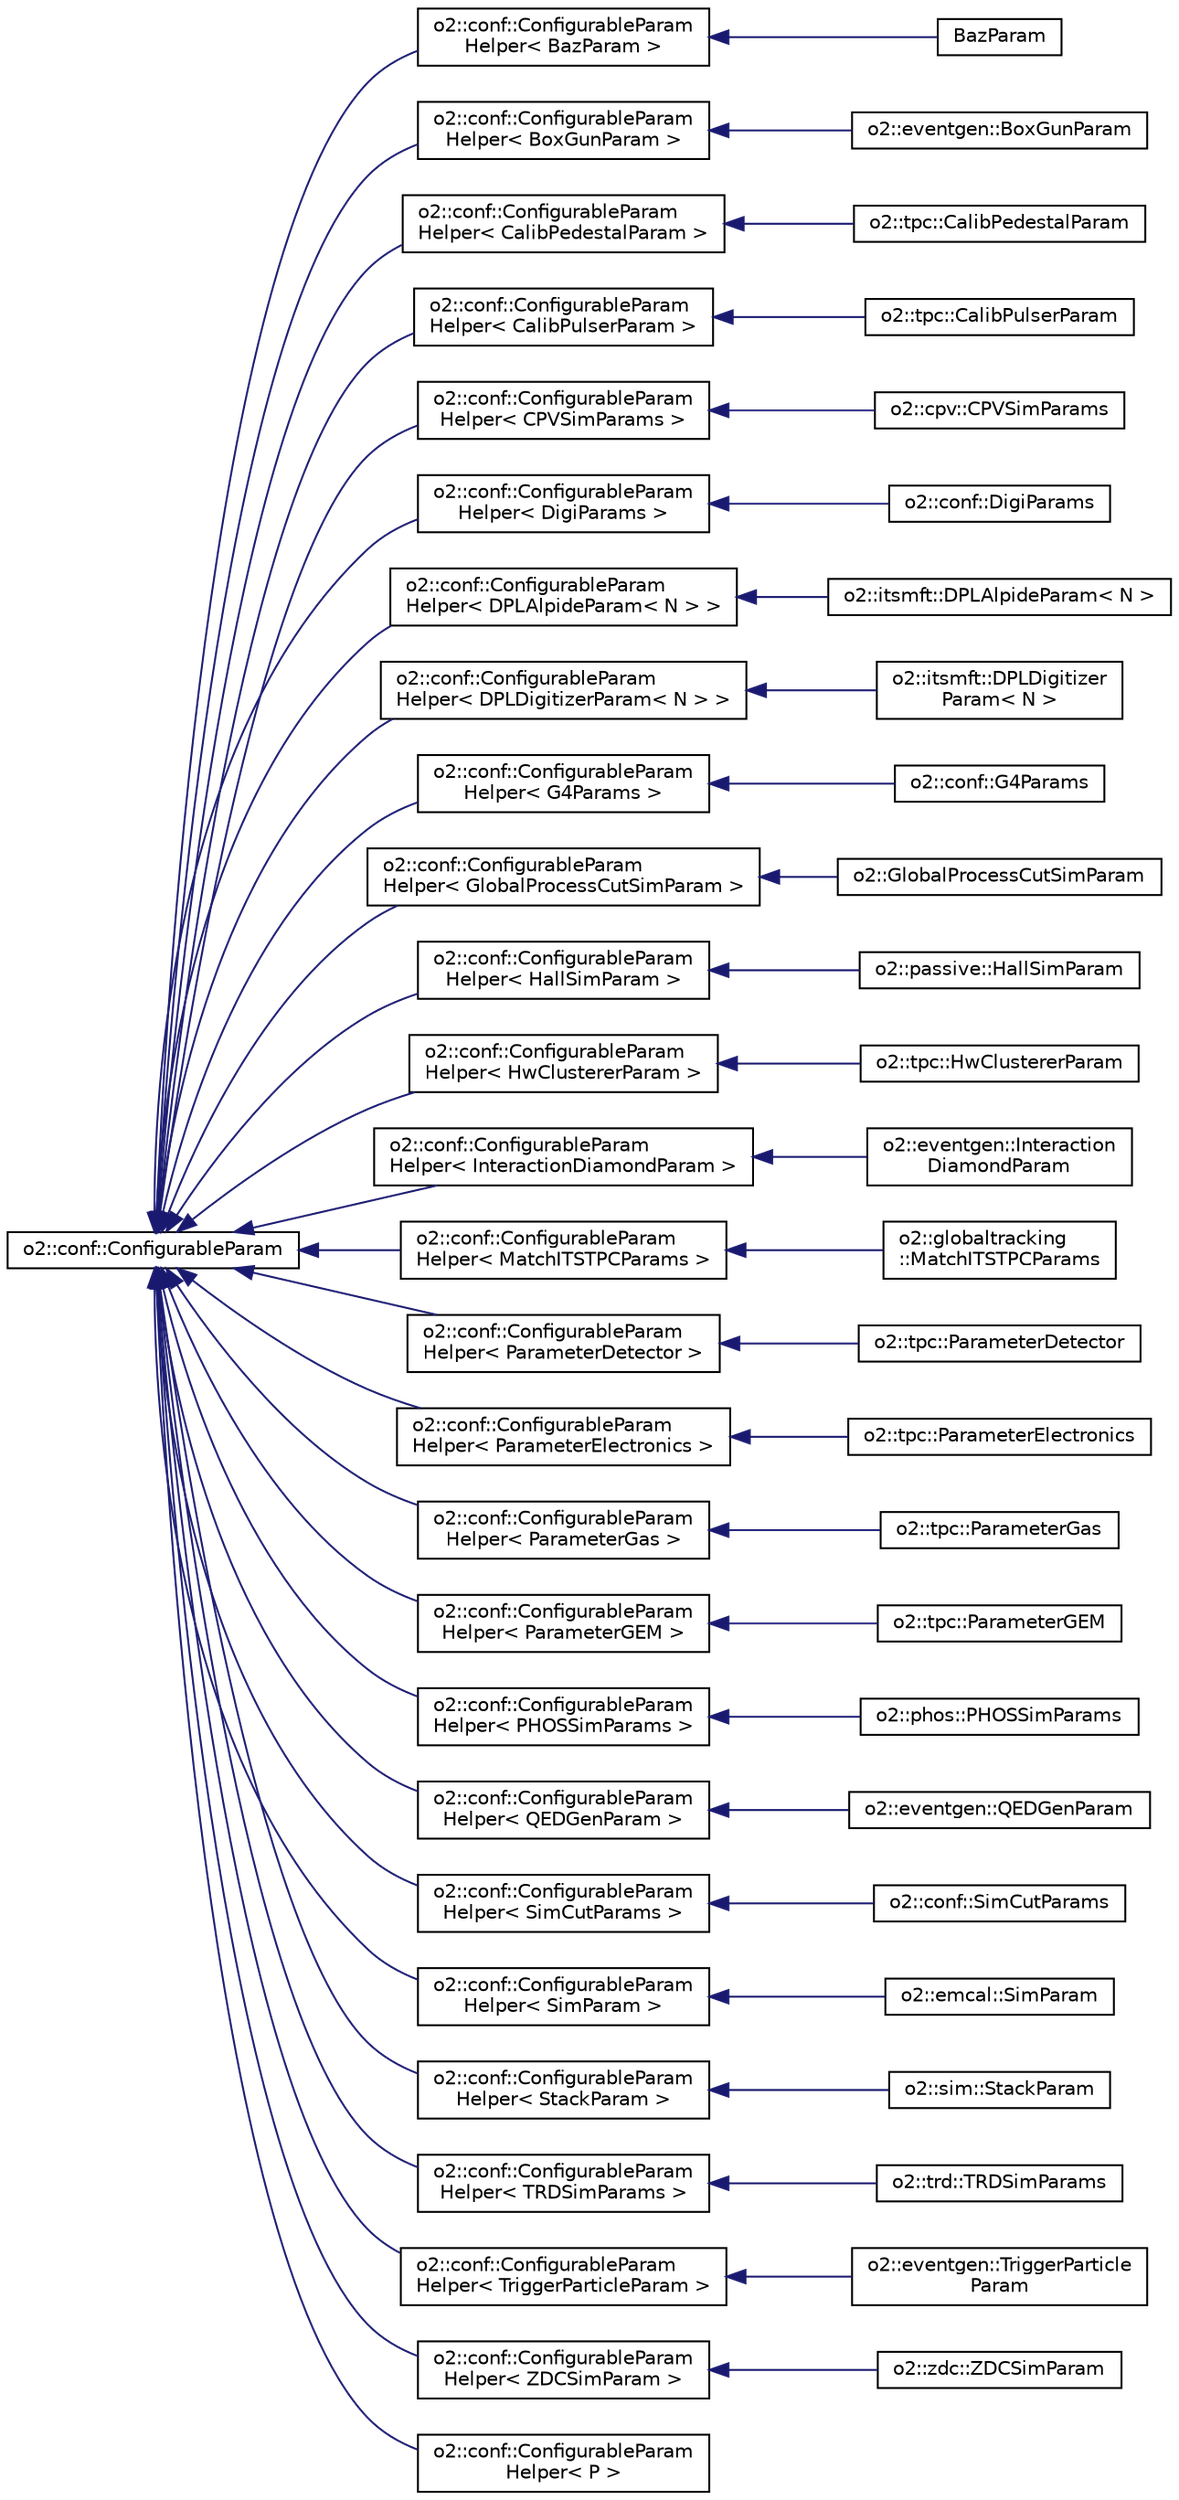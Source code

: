 digraph "Graphical Class Hierarchy"
{
 // INTERACTIVE_SVG=YES
  bgcolor="transparent";
  edge [fontname="Helvetica",fontsize="10",labelfontname="Helvetica",labelfontsize="10"];
  node [fontname="Helvetica",fontsize="10",shape=record];
  rankdir="LR";
  Node0 [label="o2::conf::ConfigurableParam",height=0.2,width=0.4,color="black",URL="$d6/d14/classo2_1_1conf_1_1ConfigurableParam.html"];
  Node0 -> Node1 [dir="back",color="midnightblue",fontsize="10",style="solid",fontname="Helvetica"];
  Node1 [label="o2::conf::ConfigurableParam\lHelper\< BazParam \>",height=0.2,width=0.4,color="black",URL="$d7/d50/classo2_1_1conf_1_1ConfigurableParamHelper.html"];
  Node1 -> Node2 [dir="back",color="midnightblue",fontsize="10",style="solid",fontname="Helvetica"];
  Node2 [label="BazParam",height=0.2,width=0.4,color="black",URL="$df/d57/classBazParam.html"];
  Node0 -> Node3 [dir="back",color="midnightblue",fontsize="10",style="solid",fontname="Helvetica"];
  Node3 [label="o2::conf::ConfigurableParam\lHelper\< BoxGunParam \>",height=0.2,width=0.4,color="black",URL="$d7/d50/classo2_1_1conf_1_1ConfigurableParamHelper.html"];
  Node3 -> Node4 [dir="back",color="midnightblue",fontsize="10",style="solid",fontname="Helvetica"];
  Node4 [label="o2::eventgen::BoxGunParam",height=0.2,width=0.4,color="black",URL="$d4/dae/structo2_1_1eventgen_1_1BoxGunParam.html"];
  Node0 -> Node5 [dir="back",color="midnightblue",fontsize="10",style="solid",fontname="Helvetica"];
  Node5 [label="o2::conf::ConfigurableParam\lHelper\< CalibPedestalParam \>",height=0.2,width=0.4,color="black",URL="$d7/d50/classo2_1_1conf_1_1ConfigurableParamHelper.html"];
  Node5 -> Node6 [dir="back",color="midnightblue",fontsize="10",style="solid",fontname="Helvetica"];
  Node6 [label="o2::tpc::CalibPedestalParam",height=0.2,width=0.4,color="black",URL="$dc/da3/structo2_1_1tpc_1_1CalibPedestalParam.html"];
  Node0 -> Node7 [dir="back",color="midnightblue",fontsize="10",style="solid",fontname="Helvetica"];
  Node7 [label="o2::conf::ConfigurableParam\lHelper\< CalibPulserParam \>",height=0.2,width=0.4,color="black",URL="$d7/d50/classo2_1_1conf_1_1ConfigurableParamHelper.html"];
  Node7 -> Node8 [dir="back",color="midnightblue",fontsize="10",style="solid",fontname="Helvetica"];
  Node8 [label="o2::tpc::CalibPulserParam",height=0.2,width=0.4,color="black",URL="$d6/d3e/structo2_1_1tpc_1_1CalibPulserParam.html"];
  Node0 -> Node9 [dir="back",color="midnightblue",fontsize="10",style="solid",fontname="Helvetica"];
  Node9 [label="o2::conf::ConfigurableParam\lHelper\< CPVSimParams \>",height=0.2,width=0.4,color="black",URL="$d7/d50/classo2_1_1conf_1_1ConfigurableParamHelper.html"];
  Node9 -> Node10 [dir="back",color="midnightblue",fontsize="10",style="solid",fontname="Helvetica"];
  Node10 [label="o2::cpv::CPVSimParams",height=0.2,width=0.4,color="black",URL="$df/ddb/structo2_1_1cpv_1_1CPVSimParams.html"];
  Node0 -> Node11 [dir="back",color="midnightblue",fontsize="10",style="solid",fontname="Helvetica"];
  Node11 [label="o2::conf::ConfigurableParam\lHelper\< DigiParams \>",height=0.2,width=0.4,color="black",URL="$d7/d50/classo2_1_1conf_1_1ConfigurableParamHelper.html"];
  Node11 -> Node12 [dir="back",color="midnightblue",fontsize="10",style="solid",fontname="Helvetica"];
  Node12 [label="o2::conf::DigiParams",height=0.2,width=0.4,color="black",URL="$db/d97/structo2_1_1conf_1_1DigiParams.html"];
  Node0 -> Node13 [dir="back",color="midnightblue",fontsize="10",style="solid",fontname="Helvetica"];
  Node13 [label="o2::conf::ConfigurableParam\lHelper\< DPLAlpideParam\< N \> \>",height=0.2,width=0.4,color="black",URL="$d7/d50/classo2_1_1conf_1_1ConfigurableParamHelper.html"];
  Node13 -> Node14 [dir="back",color="midnightblue",fontsize="10",style="solid",fontname="Helvetica"];
  Node14 [label="o2::itsmft::DPLAlpideParam\< N \>",height=0.2,width=0.4,color="black",URL="$d0/de2/structo2_1_1itsmft_1_1DPLAlpideParam.html"];
  Node0 -> Node15 [dir="back",color="midnightblue",fontsize="10",style="solid",fontname="Helvetica"];
  Node15 [label="o2::conf::ConfigurableParam\lHelper\< DPLDigitizerParam\< N \> \>",height=0.2,width=0.4,color="black",URL="$d7/d50/classo2_1_1conf_1_1ConfigurableParamHelper.html"];
  Node15 -> Node16 [dir="back",color="midnightblue",fontsize="10",style="solid",fontname="Helvetica"];
  Node16 [label="o2::itsmft::DPLDigitizer\lParam\< N \>",height=0.2,width=0.4,color="black",URL="$d9/d44/structo2_1_1itsmft_1_1DPLDigitizerParam.html"];
  Node0 -> Node17 [dir="back",color="midnightblue",fontsize="10",style="solid",fontname="Helvetica"];
  Node17 [label="o2::conf::ConfigurableParam\lHelper\< G4Params \>",height=0.2,width=0.4,color="black",URL="$d7/d50/classo2_1_1conf_1_1ConfigurableParamHelper.html"];
  Node17 -> Node18 [dir="back",color="midnightblue",fontsize="10",style="solid",fontname="Helvetica"];
  Node18 [label="o2::conf::G4Params",height=0.2,width=0.4,color="black",URL="$dc/da3/structo2_1_1conf_1_1G4Params.html"];
  Node0 -> Node19 [dir="back",color="midnightblue",fontsize="10",style="solid",fontname="Helvetica"];
  Node19 [label="o2::conf::ConfigurableParam\lHelper\< GlobalProcessCutSimParam \>",height=0.2,width=0.4,color="black",URL="$d7/d50/classo2_1_1conf_1_1ConfigurableParamHelper.html"];
  Node19 -> Node20 [dir="back",color="midnightblue",fontsize="10",style="solid",fontname="Helvetica"];
  Node20 [label="o2::GlobalProcessCutSimParam",height=0.2,width=0.4,color="black",URL="$d6/dff/structo2_1_1GlobalProcessCutSimParam.html"];
  Node0 -> Node21 [dir="back",color="midnightblue",fontsize="10",style="solid",fontname="Helvetica"];
  Node21 [label="o2::conf::ConfigurableParam\lHelper\< HallSimParam \>",height=0.2,width=0.4,color="black",URL="$d7/d50/classo2_1_1conf_1_1ConfigurableParamHelper.html"];
  Node21 -> Node22 [dir="back",color="midnightblue",fontsize="10",style="solid",fontname="Helvetica"];
  Node22 [label="o2::passive::HallSimParam",height=0.2,width=0.4,color="black",URL="$da/d14/structo2_1_1passive_1_1HallSimParam.html"];
  Node0 -> Node23 [dir="back",color="midnightblue",fontsize="10",style="solid",fontname="Helvetica"];
  Node23 [label="o2::conf::ConfigurableParam\lHelper\< HwClustererParam \>",height=0.2,width=0.4,color="black",URL="$d7/d50/classo2_1_1conf_1_1ConfigurableParamHelper.html"];
  Node23 -> Node24 [dir="back",color="midnightblue",fontsize="10",style="solid",fontname="Helvetica"];
  Node24 [label="o2::tpc::HwClustererParam",height=0.2,width=0.4,color="black",URL="$d3/dbf/structo2_1_1tpc_1_1HwClustererParam.html"];
  Node0 -> Node25 [dir="back",color="midnightblue",fontsize="10",style="solid",fontname="Helvetica"];
  Node25 [label="o2::conf::ConfigurableParam\lHelper\< InteractionDiamondParam \>",height=0.2,width=0.4,color="black",URL="$d7/d50/classo2_1_1conf_1_1ConfigurableParamHelper.html"];
  Node25 -> Node26 [dir="back",color="midnightblue",fontsize="10",style="solid",fontname="Helvetica"];
  Node26 [label="o2::eventgen::Interaction\lDiamondParam",height=0.2,width=0.4,color="black",URL="$d4/dcf/structo2_1_1eventgen_1_1InteractionDiamondParam.html"];
  Node0 -> Node27 [dir="back",color="midnightblue",fontsize="10",style="solid",fontname="Helvetica"];
  Node27 [label="o2::conf::ConfigurableParam\lHelper\< MatchITSTPCParams \>",height=0.2,width=0.4,color="black",URL="$d7/d50/classo2_1_1conf_1_1ConfigurableParamHelper.html"];
  Node27 -> Node28 [dir="back",color="midnightblue",fontsize="10",style="solid",fontname="Helvetica"];
  Node28 [label="o2::globaltracking\l::MatchITSTPCParams",height=0.2,width=0.4,color="black",URL="$d5/d2b/structo2_1_1globaltracking_1_1MatchITSTPCParams.html"];
  Node0 -> Node29 [dir="back",color="midnightblue",fontsize="10",style="solid",fontname="Helvetica"];
  Node29 [label="o2::conf::ConfigurableParam\lHelper\< ParameterDetector \>",height=0.2,width=0.4,color="black",URL="$d7/d50/classo2_1_1conf_1_1ConfigurableParamHelper.html"];
  Node29 -> Node30 [dir="back",color="midnightblue",fontsize="10",style="solid",fontname="Helvetica"];
  Node30 [label="o2::tpc::ParameterDetector",height=0.2,width=0.4,color="black",URL="$d1/dee/structo2_1_1tpc_1_1ParameterDetector.html"];
  Node0 -> Node31 [dir="back",color="midnightblue",fontsize="10",style="solid",fontname="Helvetica"];
  Node31 [label="o2::conf::ConfigurableParam\lHelper\< ParameterElectronics \>",height=0.2,width=0.4,color="black",URL="$d7/d50/classo2_1_1conf_1_1ConfigurableParamHelper.html"];
  Node31 -> Node32 [dir="back",color="midnightblue",fontsize="10",style="solid",fontname="Helvetica"];
  Node32 [label="o2::tpc::ParameterElectronics",height=0.2,width=0.4,color="black",URL="$df/d41/structo2_1_1tpc_1_1ParameterElectronics.html"];
  Node0 -> Node33 [dir="back",color="midnightblue",fontsize="10",style="solid",fontname="Helvetica"];
  Node33 [label="o2::conf::ConfigurableParam\lHelper\< ParameterGas \>",height=0.2,width=0.4,color="black",URL="$d7/d50/classo2_1_1conf_1_1ConfigurableParamHelper.html"];
  Node33 -> Node34 [dir="back",color="midnightblue",fontsize="10",style="solid",fontname="Helvetica"];
  Node34 [label="o2::tpc::ParameterGas",height=0.2,width=0.4,color="black",URL="$d8/d0f/structo2_1_1tpc_1_1ParameterGas.html"];
  Node0 -> Node35 [dir="back",color="midnightblue",fontsize="10",style="solid",fontname="Helvetica"];
  Node35 [label="o2::conf::ConfigurableParam\lHelper\< ParameterGEM \>",height=0.2,width=0.4,color="black",URL="$d7/d50/classo2_1_1conf_1_1ConfigurableParamHelper.html"];
  Node35 -> Node36 [dir="back",color="midnightblue",fontsize="10",style="solid",fontname="Helvetica"];
  Node36 [label="o2::tpc::ParameterGEM",height=0.2,width=0.4,color="black",URL="$d2/d3e/structo2_1_1tpc_1_1ParameterGEM.html"];
  Node0 -> Node37 [dir="back",color="midnightblue",fontsize="10",style="solid",fontname="Helvetica"];
  Node37 [label="o2::conf::ConfigurableParam\lHelper\< PHOSSimParams \>",height=0.2,width=0.4,color="black",URL="$d7/d50/classo2_1_1conf_1_1ConfigurableParamHelper.html"];
  Node37 -> Node38 [dir="back",color="midnightblue",fontsize="10",style="solid",fontname="Helvetica"];
  Node38 [label="o2::phos::PHOSSimParams",height=0.2,width=0.4,color="black",URL="$d1/d8d/structo2_1_1phos_1_1PHOSSimParams.html"];
  Node0 -> Node39 [dir="back",color="midnightblue",fontsize="10",style="solid",fontname="Helvetica"];
  Node39 [label="o2::conf::ConfigurableParam\lHelper\< QEDGenParam \>",height=0.2,width=0.4,color="black",URL="$d7/d50/classo2_1_1conf_1_1ConfigurableParamHelper.html"];
  Node39 -> Node40 [dir="back",color="midnightblue",fontsize="10",style="solid",fontname="Helvetica"];
  Node40 [label="o2::eventgen::QEDGenParam",height=0.2,width=0.4,color="black",URL="$dc/d36/structo2_1_1eventgen_1_1QEDGenParam.html"];
  Node0 -> Node41 [dir="back",color="midnightblue",fontsize="10",style="solid",fontname="Helvetica"];
  Node41 [label="o2::conf::ConfigurableParam\lHelper\< SimCutParams \>",height=0.2,width=0.4,color="black",URL="$d7/d50/classo2_1_1conf_1_1ConfigurableParamHelper.html"];
  Node41 -> Node42 [dir="back",color="midnightblue",fontsize="10",style="solid",fontname="Helvetica"];
  Node42 [label="o2::conf::SimCutParams",height=0.2,width=0.4,color="black",URL="$d7/d2f/structo2_1_1conf_1_1SimCutParams.html"];
  Node0 -> Node43 [dir="back",color="midnightblue",fontsize="10",style="solid",fontname="Helvetica"];
  Node43 [label="o2::conf::ConfigurableParam\lHelper\< SimParam \>",height=0.2,width=0.4,color="black",URL="$d7/d50/classo2_1_1conf_1_1ConfigurableParamHelper.html"];
  Node43 -> Node44 [dir="back",color="midnightblue",fontsize="10",style="solid",fontname="Helvetica"];
  Node44 [label="o2::emcal::SimParam",height=0.2,width=0.4,color="black",URL="$d0/d9a/classo2_1_1emcal_1_1SimParam.html",tooltip="EMCal simulation parameters. "];
  Node0 -> Node45 [dir="back",color="midnightblue",fontsize="10",style="solid",fontname="Helvetica"];
  Node45 [label="o2::conf::ConfigurableParam\lHelper\< StackParam \>",height=0.2,width=0.4,color="black",URL="$d7/d50/classo2_1_1conf_1_1ConfigurableParamHelper.html"];
  Node45 -> Node46 [dir="back",color="midnightblue",fontsize="10",style="solid",fontname="Helvetica"];
  Node46 [label="o2::sim::StackParam",height=0.2,width=0.4,color="black",URL="$da/d0d/structo2_1_1sim_1_1StackParam.html"];
  Node0 -> Node47 [dir="back",color="midnightblue",fontsize="10",style="solid",fontname="Helvetica"];
  Node47 [label="o2::conf::ConfigurableParam\lHelper\< TRDSimParams \>",height=0.2,width=0.4,color="black",URL="$d7/d50/classo2_1_1conf_1_1ConfigurableParamHelper.html"];
  Node47 -> Node48 [dir="back",color="midnightblue",fontsize="10",style="solid",fontname="Helvetica"];
  Node48 [label="o2::trd::TRDSimParams",height=0.2,width=0.4,color="black",URL="$d2/d2a/structo2_1_1trd_1_1TRDSimParams.html"];
  Node0 -> Node49 [dir="back",color="midnightblue",fontsize="10",style="solid",fontname="Helvetica"];
  Node49 [label="o2::conf::ConfigurableParam\lHelper\< TriggerParticleParam \>",height=0.2,width=0.4,color="black",URL="$d7/d50/classo2_1_1conf_1_1ConfigurableParamHelper.html"];
  Node49 -> Node50 [dir="back",color="midnightblue",fontsize="10",style="solid",fontname="Helvetica"];
  Node50 [label="o2::eventgen::TriggerParticle\lParam",height=0.2,width=0.4,color="black",URL="$de/d64/structo2_1_1eventgen_1_1TriggerParticleParam.html"];
  Node0 -> Node51 [dir="back",color="midnightblue",fontsize="10",style="solid",fontname="Helvetica"];
  Node51 [label="o2::conf::ConfigurableParam\lHelper\< ZDCSimParam \>",height=0.2,width=0.4,color="black",URL="$d7/d50/classo2_1_1conf_1_1ConfigurableParamHelper.html"];
  Node51 -> Node52 [dir="back",color="midnightblue",fontsize="10",style="solid",fontname="Helvetica"];
  Node52 [label="o2::zdc::ZDCSimParam",height=0.2,width=0.4,color="black",URL="$d1/d11/structo2_1_1zdc_1_1ZDCSimParam.html"];
  Node0 -> Node53 [dir="back",color="midnightblue",fontsize="10",style="solid",fontname="Helvetica"];
  Node53 [label="o2::conf::ConfigurableParam\lHelper\< P \>",height=0.2,width=0.4,color="black",URL="$d7/d50/classo2_1_1conf_1_1ConfigurableParamHelper.html"];
}
